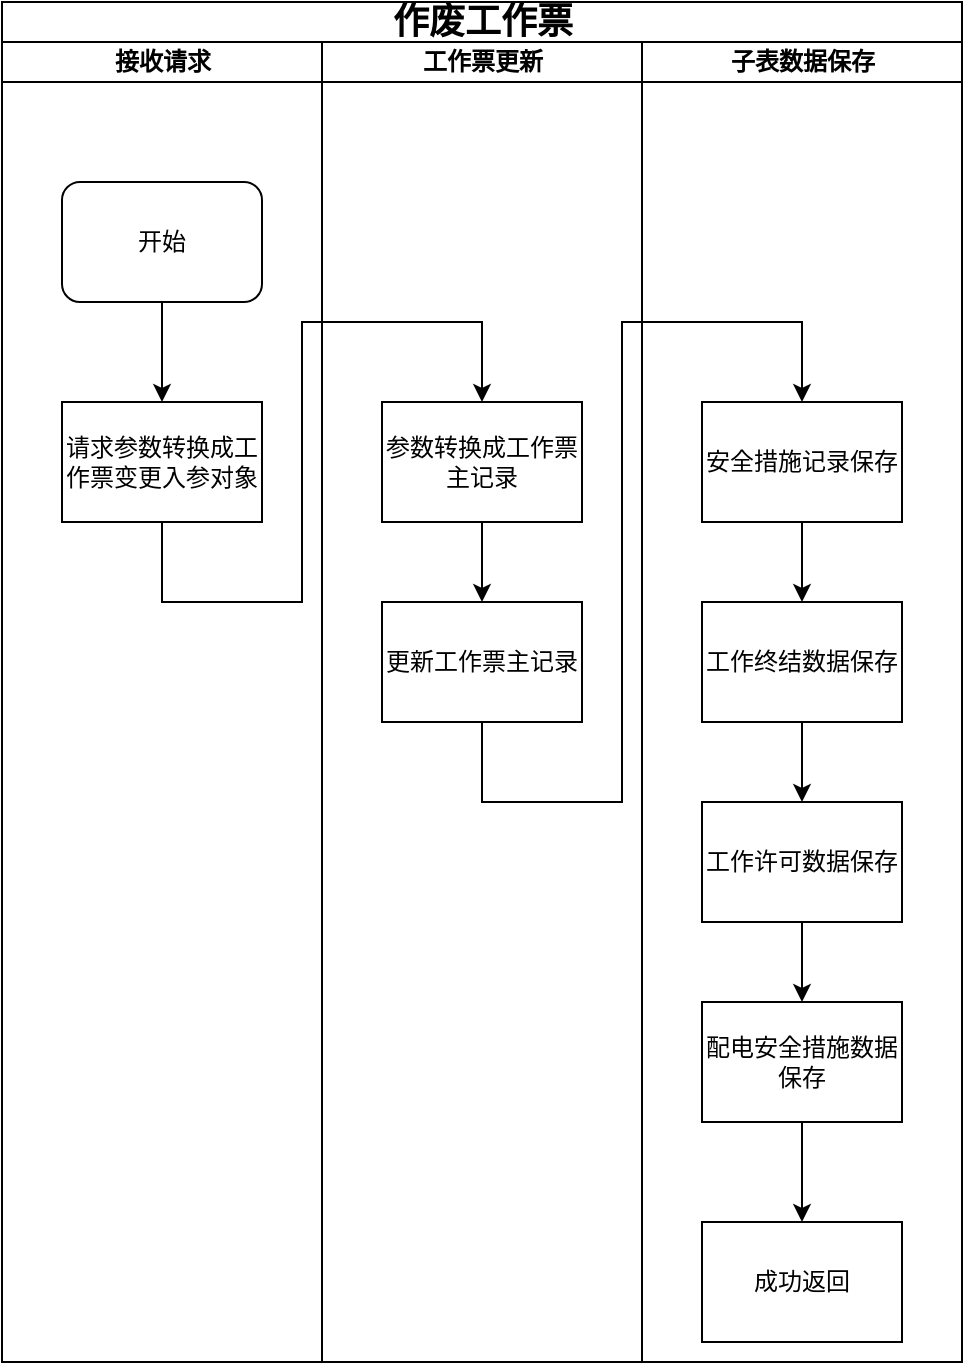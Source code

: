 <mxfile version="26.2.13">
  <diagram name="第 1 页" id="7MQbNCqlZoWBJCUKw5fR">
    <mxGraphModel dx="1044" dy="562" grid="1" gridSize="10" guides="1" tooltips="1" connect="1" arrows="1" fold="1" page="1" pageScale="1" pageWidth="827" pageHeight="1169" math="0" shadow="0">
      <root>
        <mxCell id="0" />
        <mxCell id="1" parent="0" />
        <mxCell id="vvUrDHpTiQEmHjZTmlFF-1" value="&lt;span style=&quot;font-size: 18px;&quot;&gt;作废工作票&lt;/span&gt;" style="swimlane;html=1;childLayout=stackLayout;startSize=20;rounded=0;shadow=0;labelBackgroundColor=none;strokeWidth=1;fontFamily=Verdana;fontSize=8;align=center;" vertex="1" parent="1">
          <mxGeometry x="70" y="40" width="480" height="680" as="geometry" />
        </mxCell>
        <mxCell id="vvUrDHpTiQEmHjZTmlFF-2" value="接收请求" style="swimlane;html=1;startSize=20;" vertex="1" parent="vvUrDHpTiQEmHjZTmlFF-1">
          <mxGeometry y="20" width="160" height="660" as="geometry">
            <mxRectangle y="20" width="40" height="730" as="alternateBounds" />
          </mxGeometry>
        </mxCell>
        <mxCell id="vvUrDHpTiQEmHjZTmlFF-3" value="&lt;font style=&quot;font-size: 12px;&quot;&gt;开始&lt;/font&gt;" style="rounded=1;whiteSpace=wrap;html=1;shadow=0;labelBackgroundColor=none;strokeWidth=1;fontFamily=Verdana;fontSize=8;align=center;" vertex="1" parent="vvUrDHpTiQEmHjZTmlFF-2">
          <mxGeometry x="30" y="70" width="100" height="60" as="geometry" />
        </mxCell>
        <mxCell id="vvUrDHpTiQEmHjZTmlFF-4" value="&lt;span style=&quot;font-size: 12px;&quot;&gt;请求参数转换成工作票变更入参对象&lt;/span&gt;" style="whiteSpace=wrap;html=1;fontSize=8;fontFamily=Verdana;rounded=0;shadow=0;labelBackgroundColor=none;strokeWidth=1;" vertex="1" parent="vvUrDHpTiQEmHjZTmlFF-2">
          <mxGeometry x="30" y="180" width="100" height="60" as="geometry" />
        </mxCell>
        <mxCell id="vvUrDHpTiQEmHjZTmlFF-5" style="edgeStyle=orthogonalEdgeStyle;rounded=0;orthogonalLoop=1;jettySize=auto;html=1;exitX=0.5;exitY=1;exitDx=0;exitDy=0;entryX=0.5;entryY=0;entryDx=0;entryDy=0;" edge="1" parent="vvUrDHpTiQEmHjZTmlFF-2" source="vvUrDHpTiQEmHjZTmlFF-3" target="vvUrDHpTiQEmHjZTmlFF-4">
          <mxGeometry relative="1" as="geometry">
            <Array as="points">
              <mxPoint x="80" y="160" />
              <mxPoint x="80" y="160" />
            </Array>
          </mxGeometry>
        </mxCell>
        <mxCell id="vvUrDHpTiQEmHjZTmlFF-6" value="工作票更新" style="swimlane;html=1;startSize=20;" vertex="1" parent="vvUrDHpTiQEmHjZTmlFF-1">
          <mxGeometry x="160" y="20" width="160" height="660" as="geometry" />
        </mxCell>
        <mxCell id="vvUrDHpTiQEmHjZTmlFF-7" style="edgeStyle=orthogonalEdgeStyle;rounded=0;orthogonalLoop=1;jettySize=auto;html=1;exitX=0.5;exitY=1;exitDx=0;exitDy=0;" edge="1" parent="vvUrDHpTiQEmHjZTmlFF-6" source="vvUrDHpTiQEmHjZTmlFF-8" target="vvUrDHpTiQEmHjZTmlFF-9">
          <mxGeometry relative="1" as="geometry" />
        </mxCell>
        <mxCell id="vvUrDHpTiQEmHjZTmlFF-8" value="&lt;span style=&quot;font-size: 12px;&quot;&gt;参数转换成工作票主记录&lt;/span&gt;" style="whiteSpace=wrap;html=1;fontSize=8;fontFamily=Verdana;rounded=0;shadow=0;labelBackgroundColor=none;strokeWidth=1;" vertex="1" parent="vvUrDHpTiQEmHjZTmlFF-6">
          <mxGeometry x="30" y="180" width="100" height="60" as="geometry" />
        </mxCell>
        <mxCell id="vvUrDHpTiQEmHjZTmlFF-9" value="&lt;span style=&quot;font-size: 12px;&quot;&gt;更新工作票主记录&lt;/span&gt;" style="whiteSpace=wrap;html=1;fontSize=8;fontFamily=Verdana;rounded=0;shadow=0;labelBackgroundColor=none;strokeWidth=1;" vertex="1" parent="vvUrDHpTiQEmHjZTmlFF-6">
          <mxGeometry x="30" y="280" width="100" height="60" as="geometry" />
        </mxCell>
        <mxCell id="vvUrDHpTiQEmHjZTmlFF-10" value="子表数据保存" style="swimlane;html=1;startSize=20;" vertex="1" parent="vvUrDHpTiQEmHjZTmlFF-1">
          <mxGeometry x="320" y="20" width="160" height="660" as="geometry" />
        </mxCell>
        <mxCell id="vvUrDHpTiQEmHjZTmlFF-11" style="edgeStyle=orthogonalEdgeStyle;rounded=0;orthogonalLoop=1;jettySize=auto;html=1;exitX=0.5;exitY=1;exitDx=0;exitDy=0;entryX=0.5;entryY=0;entryDx=0;entryDy=0;" edge="1" parent="vvUrDHpTiQEmHjZTmlFF-10" source="vvUrDHpTiQEmHjZTmlFF-12" target="vvUrDHpTiQEmHjZTmlFF-16">
          <mxGeometry relative="1" as="geometry" />
        </mxCell>
        <mxCell id="vvUrDHpTiQEmHjZTmlFF-12" value="&lt;span style=&quot;font-size: 12px;&quot;&gt;安全措施记录保存&lt;/span&gt;" style="whiteSpace=wrap;html=1;fontSize=8;fontFamily=Verdana;rounded=0;shadow=0;labelBackgroundColor=none;strokeWidth=1;" vertex="1" parent="vvUrDHpTiQEmHjZTmlFF-10">
          <mxGeometry x="30" y="180" width="100" height="60" as="geometry" />
        </mxCell>
        <mxCell id="vvUrDHpTiQEmHjZTmlFF-13" style="edgeStyle=orthogonalEdgeStyle;rounded=0;orthogonalLoop=1;jettySize=auto;html=1;exitX=0;exitY=0.5;exitDx=0;exitDy=0;entryX=0.5;entryY=0;entryDx=0;entryDy=0;" edge="1" parent="vvUrDHpTiQEmHjZTmlFF-10">
          <mxGeometry relative="1" as="geometry">
            <Array as="points">
              <mxPoint x="10" y="518" />
              <mxPoint x="10" y="690" />
              <mxPoint x="80" y="690" />
            </Array>
            <mxPoint x="30" y="517.5" as="sourcePoint" />
          </mxGeometry>
        </mxCell>
        <mxCell id="vvUrDHpTiQEmHjZTmlFF-14" value="&lt;font style=&quot;font-size: 10px;&quot;&gt;否&lt;/font&gt;" style="edgeLabel;html=1;align=center;verticalAlign=middle;resizable=0;points=[];" vertex="1" connectable="0" parent="vvUrDHpTiQEmHjZTmlFF-13">
          <mxGeometry x="-0.909" y="-2" relative="1" as="geometry">
            <mxPoint as="offset" />
          </mxGeometry>
        </mxCell>
        <mxCell id="vvUrDHpTiQEmHjZTmlFF-15" style="edgeStyle=orthogonalEdgeStyle;rounded=0;orthogonalLoop=1;jettySize=auto;html=1;exitX=0.5;exitY=1;exitDx=0;exitDy=0;" edge="1" parent="vvUrDHpTiQEmHjZTmlFF-10" source="vvUrDHpTiQEmHjZTmlFF-16" target="vvUrDHpTiQEmHjZTmlFF-18">
          <mxGeometry relative="1" as="geometry" />
        </mxCell>
        <mxCell id="vvUrDHpTiQEmHjZTmlFF-16" value="&lt;span style=&quot;font-size: 12px;&quot;&gt;工作终结数据保存&lt;/span&gt;" style="whiteSpace=wrap;html=1;fontSize=8;fontFamily=Verdana;rounded=0;shadow=0;labelBackgroundColor=none;strokeWidth=1;" vertex="1" parent="vvUrDHpTiQEmHjZTmlFF-10">
          <mxGeometry x="30" y="280" width="100" height="60" as="geometry" />
        </mxCell>
        <mxCell id="vvUrDHpTiQEmHjZTmlFF-17" style="edgeStyle=orthogonalEdgeStyle;rounded=0;orthogonalLoop=1;jettySize=auto;html=1;exitX=0.5;exitY=1;exitDx=0;exitDy=0;entryX=0.5;entryY=0;entryDx=0;entryDy=0;" edge="1" parent="vvUrDHpTiQEmHjZTmlFF-10" source="vvUrDHpTiQEmHjZTmlFF-18" target="vvUrDHpTiQEmHjZTmlFF-20">
          <mxGeometry relative="1" as="geometry" />
        </mxCell>
        <mxCell id="vvUrDHpTiQEmHjZTmlFF-18" value="&lt;span style=&quot;font-size: 12px;&quot;&gt;工作许可数据保存&lt;/span&gt;" style="whiteSpace=wrap;html=1;fontSize=8;fontFamily=Verdana;rounded=0;shadow=0;labelBackgroundColor=none;strokeWidth=1;" vertex="1" parent="vvUrDHpTiQEmHjZTmlFF-10">
          <mxGeometry x="30" y="380" width="100" height="60" as="geometry" />
        </mxCell>
        <mxCell id="vvUrDHpTiQEmHjZTmlFF-19" style="edgeStyle=orthogonalEdgeStyle;rounded=0;orthogonalLoop=1;jettySize=auto;html=1;exitX=0.5;exitY=1;exitDx=0;exitDy=0;entryX=0.5;entryY=0;entryDx=0;entryDy=0;" edge="1" parent="vvUrDHpTiQEmHjZTmlFF-10" source="vvUrDHpTiQEmHjZTmlFF-20" target="vvUrDHpTiQEmHjZTmlFF-21">
          <mxGeometry relative="1" as="geometry" />
        </mxCell>
        <mxCell id="vvUrDHpTiQEmHjZTmlFF-20" value="&lt;span style=&quot;font-size: 12px;&quot;&gt;配电安全措施数据保存&lt;/span&gt;" style="whiteSpace=wrap;html=1;fontSize=8;fontFamily=Verdana;rounded=0;shadow=0;labelBackgroundColor=none;strokeWidth=1;" vertex="1" parent="vvUrDHpTiQEmHjZTmlFF-10">
          <mxGeometry x="30" y="480" width="100" height="60" as="geometry" />
        </mxCell>
        <mxCell id="vvUrDHpTiQEmHjZTmlFF-21" value="&lt;span style=&quot;font-size: 12px;&quot;&gt;成功返回&lt;/span&gt;" style="whiteSpace=wrap;html=1;fontSize=8;fontFamily=Verdana;rounded=0;shadow=0;labelBackgroundColor=none;strokeWidth=1;" vertex="1" parent="vvUrDHpTiQEmHjZTmlFF-10">
          <mxGeometry x="30" y="590" width="100" height="60" as="geometry" />
        </mxCell>
        <mxCell id="vvUrDHpTiQEmHjZTmlFF-22" style="edgeStyle=orthogonalEdgeStyle;rounded=0;orthogonalLoop=1;jettySize=auto;html=1;exitX=0.5;exitY=1;exitDx=0;exitDy=0;entryX=0.5;entryY=0;entryDx=0;entryDy=0;" edge="1" parent="vvUrDHpTiQEmHjZTmlFF-1" source="vvUrDHpTiQEmHjZTmlFF-9" target="vvUrDHpTiQEmHjZTmlFF-12">
          <mxGeometry relative="1" as="geometry">
            <Array as="points">
              <mxPoint x="240" y="400" />
              <mxPoint x="310" y="400" />
              <mxPoint x="310" y="160" />
              <mxPoint x="400" y="160" />
            </Array>
          </mxGeometry>
        </mxCell>
        <mxCell id="vvUrDHpTiQEmHjZTmlFF-23" style="edgeStyle=orthogonalEdgeStyle;rounded=0;orthogonalLoop=1;jettySize=auto;html=1;exitX=0.5;exitY=1;exitDx=0;exitDy=0;entryX=0.5;entryY=0;entryDx=0;entryDy=0;" edge="1" parent="vvUrDHpTiQEmHjZTmlFF-1" source="vvUrDHpTiQEmHjZTmlFF-4" target="vvUrDHpTiQEmHjZTmlFF-8">
          <mxGeometry relative="1" as="geometry">
            <Array as="points">
              <mxPoint x="80" y="300" />
              <mxPoint x="150" y="300" />
              <mxPoint x="150" y="160" />
              <mxPoint x="240" y="160" />
            </Array>
          </mxGeometry>
        </mxCell>
      </root>
    </mxGraphModel>
  </diagram>
</mxfile>
